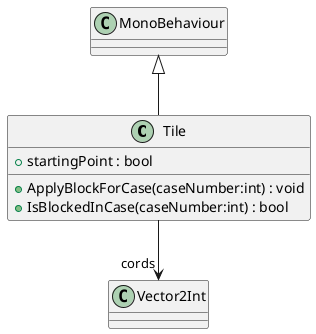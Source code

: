 @startuml
class Tile {
    + startingPoint : bool
    + ApplyBlockForCase(caseNumber:int) : void
    + IsBlockedInCase(caseNumber:int) : bool
}
MonoBehaviour <|-- Tile
Tile --> "cords" Vector2Int
@enduml
